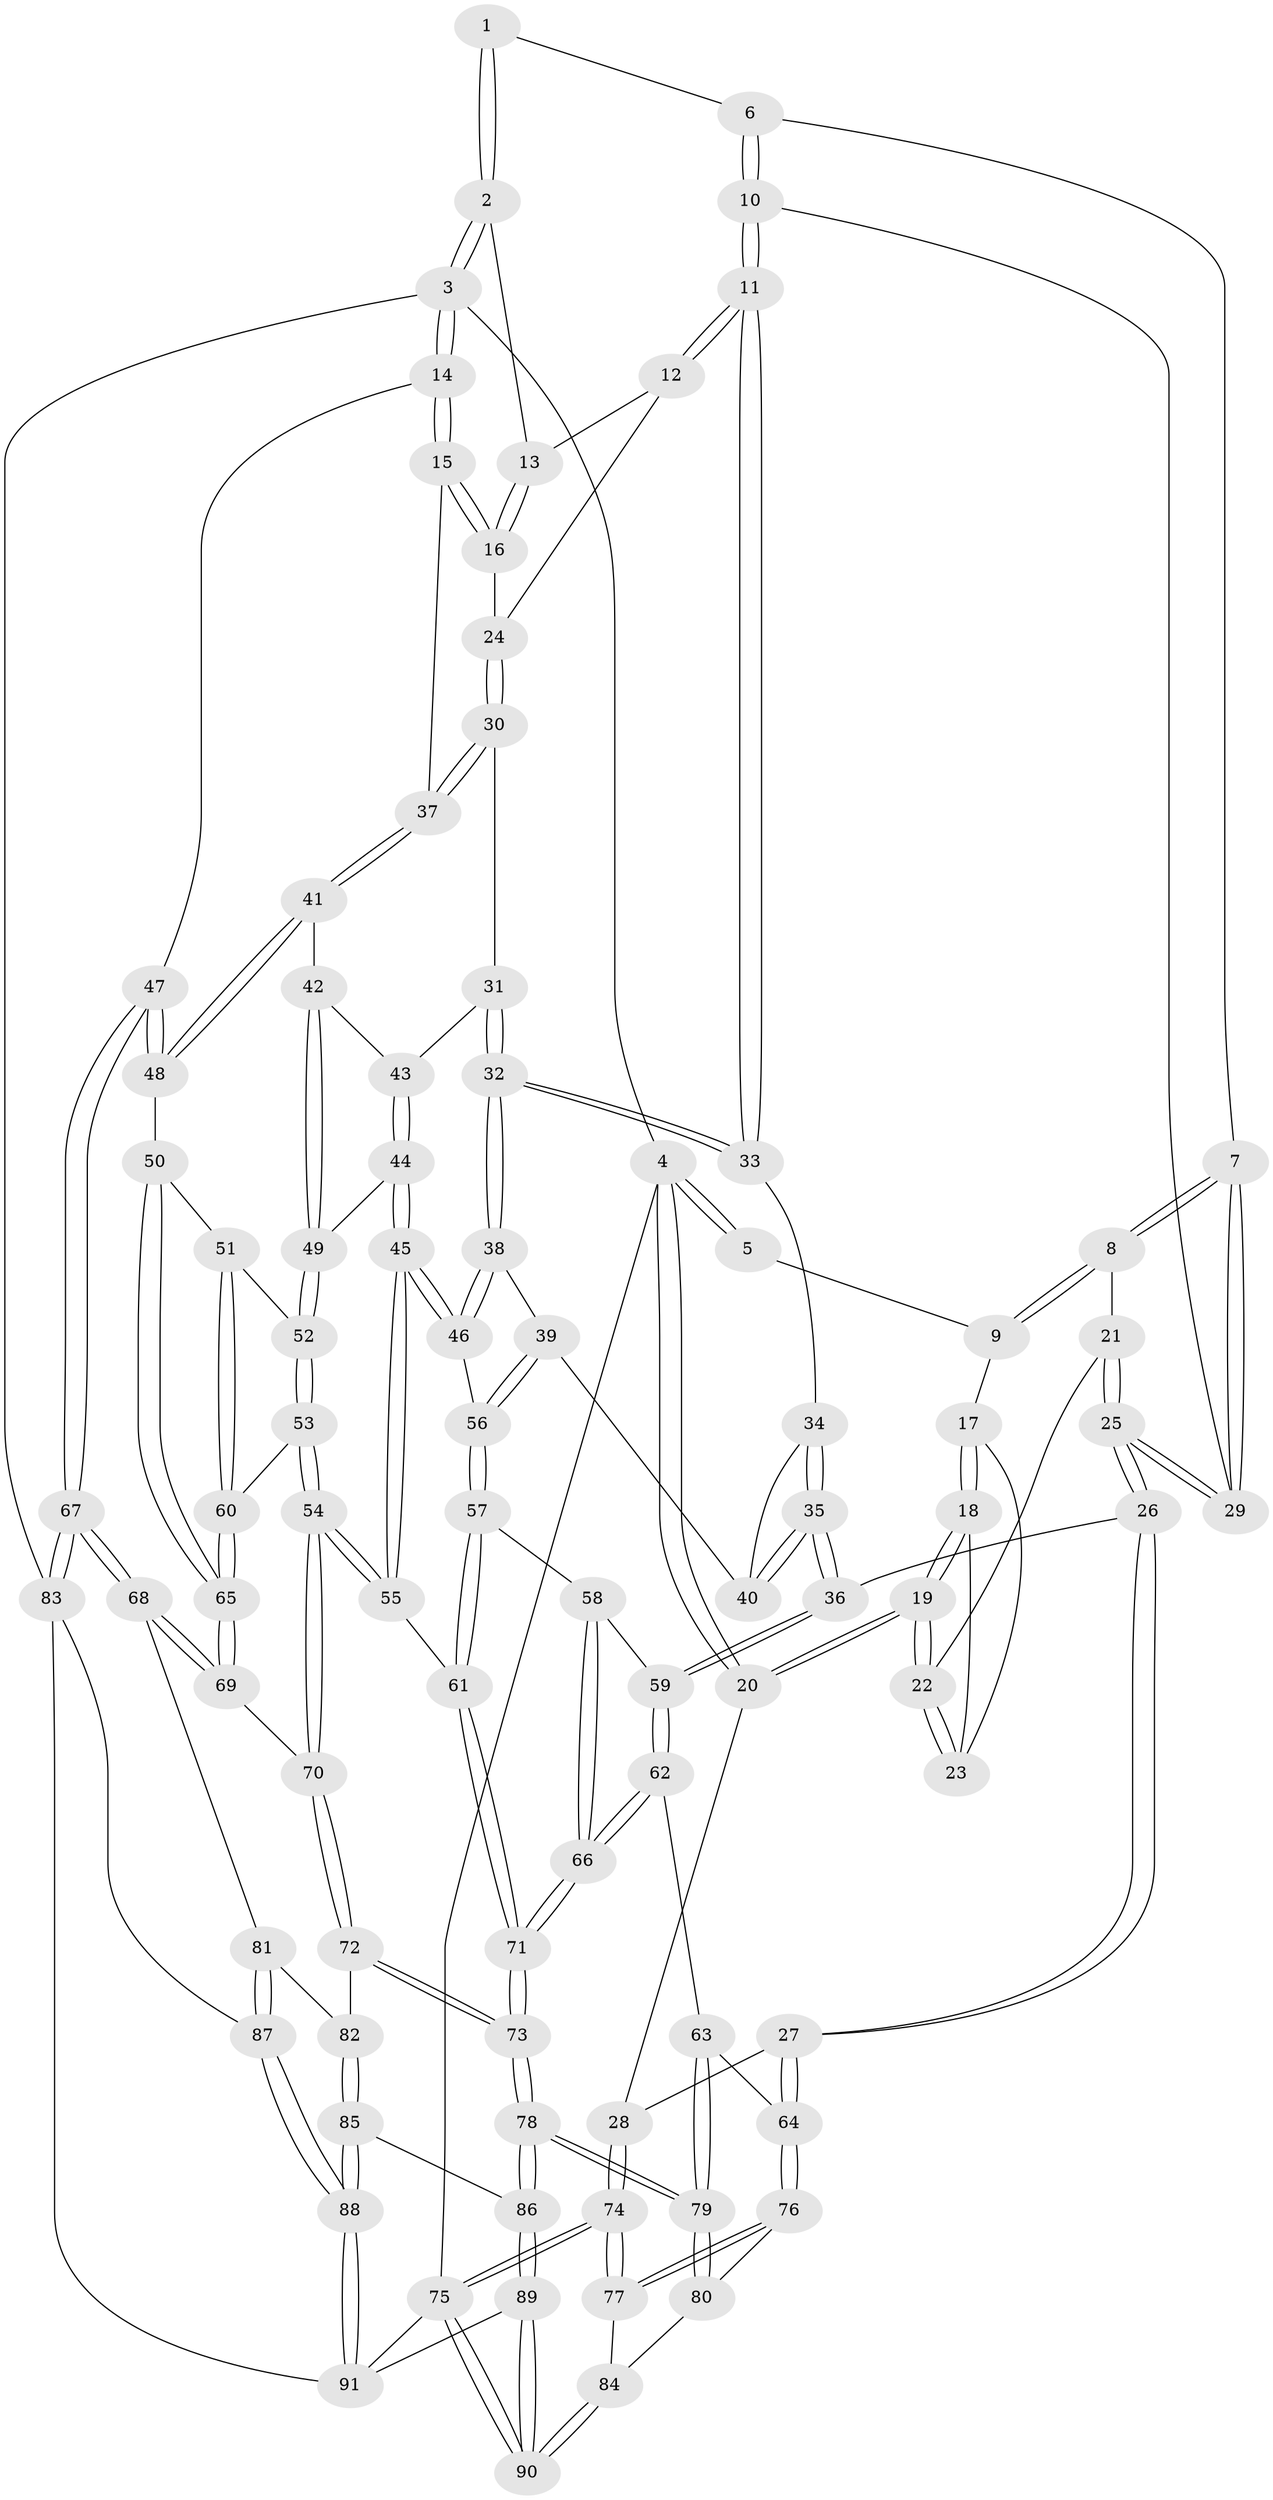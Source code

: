 // coarse degree distribution, {4: 0.3783783783783784, 5: 0.10810810810810811, 3: 0.3783783783783784, 2: 0.13513513513513514}
// Generated by graph-tools (version 1.1) at 2025/54/03/04/25 22:54:26]
// undirected, 91 vertices, 224 edges
graph export_dot {
  node [color=gray90,style=filled];
  1 [pos="+0.4758565599183722+0"];
  2 [pos="+0.8646624526352705+0"];
  3 [pos="+1+0"];
  4 [pos="+0+0"];
  5 [pos="+0.1725095822496035+0"];
  6 [pos="+0.48167945815763974+0"];
  7 [pos="+0.30593009254656484+0.12736235694931616"];
  8 [pos="+0.25374512101178115+0.03699710040820047"];
  9 [pos="+0.18514164161334817+0"];
  10 [pos="+0.5201294163790205+0.13367115960771295"];
  11 [pos="+0.5622681400894309+0.16902607567431185"];
  12 [pos="+0.8329679007682002+0"];
  13 [pos="+0.8534359054890683+0"];
  14 [pos="+1+0.22234500559449563"];
  15 [pos="+1+0.21463853087791737"];
  16 [pos="+1+0.18912230763778665"];
  17 [pos="+0.15408977265104823+0"];
  18 [pos="+0+0.12076734977378896"];
  19 [pos="+0+0.1775635690306451"];
  20 [pos="+0+0.21531770854305815"];
  21 [pos="+0.1438217337062469+0.15295377038017183"];
  22 [pos="+0.1432947183899068+0.15246621238335029"];
  23 [pos="+0.12167342151576477+0.08382877569293196"];
  24 [pos="+0.8457974057899919+0.14041719185853732"];
  25 [pos="+0.23825184442604647+0.29214044236807163"];
  26 [pos="+0.2264272405510903+0.33906643900720107"];
  27 [pos="+0+0.3975065611415337"];
  28 [pos="+0+0.39747175965848863"];
  29 [pos="+0.32460840317503736+0.1712508928528047"];
  30 [pos="+0.7778082450462783+0.21413218354214061"];
  31 [pos="+0.7426384105805206+0.23142161267144756"];
  32 [pos="+0.6525782819530653+0.23468064959518814"];
  33 [pos="+0.5716685484810534+0.18357247704863855"];
  34 [pos="+0.5689384393306629+0.18744851794574188"];
  35 [pos="+0.2839483536838695+0.38332706835346275"];
  36 [pos="+0.26708943054486284+0.3830670179668402"];
  37 [pos="+0.9142511925026638+0.33238384176799174"];
  38 [pos="+0.6329931260339919+0.3772141310863988"];
  39 [pos="+0.4522842972539695+0.4064125829903176"];
  40 [pos="+0.44590002346869784+0.4006005430921104"];
  41 [pos="+0.9063534842734299+0.3999169974133255"];
  42 [pos="+0.837581961138683+0.3972102548149083"];
  43 [pos="+0.7454335106450178+0.23975575933217325"];
  44 [pos="+0.76151626026415+0.43021917574970997"];
  45 [pos="+0.6595455448936797+0.48315825737706725"];
  46 [pos="+0.6510724488731346+0.4605239433941797"];
  47 [pos="+1+0.5487181318894967"];
  48 [pos="+0.9618571887568483+0.4822864209986187"];
  49 [pos="+0.7929913500172752+0.43275947912881946"];
  50 [pos="+0.9262808298094996+0.49922913381556444"];
  51 [pos="+0.8816580716368686+0.5024221758536308"];
  52 [pos="+0.8183869310152362+0.4809056232175064"];
  53 [pos="+0.7485574446662512+0.5576689884388372"];
  54 [pos="+0.6947852142034334+0.5751080852705567"];
  55 [pos="+0.6530663600704875+0.5340504615963755"];
  56 [pos="+0.46001050183796816+0.4206262525715999"];
  57 [pos="+0.5063261953325072+0.5579351210872218"];
  58 [pos="+0.3555286954807953+0.5235319958524969"];
  59 [pos="+0.274361161411321+0.4581423111896148"];
  60 [pos="+0.8107421954189887+0.5597790305973205"];
  61 [pos="+0.5189550416922457+0.573695568124292"];
  62 [pos="+0.2363319238539817+0.5795447927171113"];
  63 [pos="+0.19399742062158987+0.6205199581207422"];
  64 [pos="+0.17453863153193133+0.6277016644832859"];
  65 [pos="+0.8647321993339464+0.606545450214492"];
  66 [pos="+0.39531966096295407+0.6782520049408988"];
  67 [pos="+1+0.6644653866209479"];
  68 [pos="+0.8835825080636408+0.7090677608711289"];
  69 [pos="+0.8692104441313451+0.6962474440031867"];
  70 [pos="+0.7172135968413487+0.6527341171009152"];
  71 [pos="+0.44952488123161266+0.7363361914976323"];
  72 [pos="+0.6508108683392899+0.7774800567066127"];
  73 [pos="+0.4504921139708396+0.7628315476042041"];
  74 [pos="+0+0.7279133518906791"];
  75 [pos="+0+1"];
  76 [pos="+0.1442965259063822+0.674384172731336"];
  77 [pos="+0+0.7328909263258756"];
  78 [pos="+0.40391477313095364+0.8279632644371838"];
  79 [pos="+0.3385699040836425+0.8079970807817357"];
  80 [pos="+0.16481051441309827+0.8098289623719198"];
  81 [pos="+0.8380898434944267+0.8310713309092015"];
  82 [pos="+0.6777734149107236+0.814146338514577"];
  83 [pos="+1+0.8117606753296781"];
  84 [pos="+0.1315616537150656+0.8401720258634333"];
  85 [pos="+0.6705658880618771+0.9344510116619177"];
  86 [pos="+0.40614922746535054+0.9529024916357466"];
  87 [pos="+0.8811050609827311+0.9242752864219077"];
  88 [pos="+0.7902381420089689+1"];
  89 [pos="+0.3436011067739748+1"];
  90 [pos="+0.12386022469904129+1"];
  91 [pos="+0.789776030604438+1"];
  1 -- 2;
  1 -- 2;
  1 -- 6;
  2 -- 3;
  2 -- 3;
  2 -- 13;
  3 -- 4;
  3 -- 14;
  3 -- 14;
  3 -- 83;
  4 -- 5;
  4 -- 5;
  4 -- 20;
  4 -- 20;
  4 -- 75;
  5 -- 9;
  6 -- 7;
  6 -- 10;
  6 -- 10;
  7 -- 8;
  7 -- 8;
  7 -- 29;
  7 -- 29;
  8 -- 9;
  8 -- 9;
  8 -- 21;
  9 -- 17;
  10 -- 11;
  10 -- 11;
  10 -- 29;
  11 -- 12;
  11 -- 12;
  11 -- 33;
  11 -- 33;
  12 -- 13;
  12 -- 24;
  13 -- 16;
  13 -- 16;
  14 -- 15;
  14 -- 15;
  14 -- 47;
  15 -- 16;
  15 -- 16;
  15 -- 37;
  16 -- 24;
  17 -- 18;
  17 -- 18;
  17 -- 23;
  18 -- 19;
  18 -- 19;
  18 -- 23;
  19 -- 20;
  19 -- 20;
  19 -- 22;
  19 -- 22;
  20 -- 28;
  21 -- 22;
  21 -- 25;
  21 -- 25;
  22 -- 23;
  22 -- 23;
  24 -- 30;
  24 -- 30;
  25 -- 26;
  25 -- 26;
  25 -- 29;
  25 -- 29;
  26 -- 27;
  26 -- 27;
  26 -- 36;
  27 -- 28;
  27 -- 64;
  27 -- 64;
  28 -- 74;
  28 -- 74;
  30 -- 31;
  30 -- 37;
  30 -- 37;
  31 -- 32;
  31 -- 32;
  31 -- 43;
  32 -- 33;
  32 -- 33;
  32 -- 38;
  32 -- 38;
  33 -- 34;
  34 -- 35;
  34 -- 35;
  34 -- 40;
  35 -- 36;
  35 -- 36;
  35 -- 40;
  35 -- 40;
  36 -- 59;
  36 -- 59;
  37 -- 41;
  37 -- 41;
  38 -- 39;
  38 -- 46;
  38 -- 46;
  39 -- 40;
  39 -- 56;
  39 -- 56;
  41 -- 42;
  41 -- 48;
  41 -- 48;
  42 -- 43;
  42 -- 49;
  42 -- 49;
  43 -- 44;
  43 -- 44;
  44 -- 45;
  44 -- 45;
  44 -- 49;
  45 -- 46;
  45 -- 46;
  45 -- 55;
  45 -- 55;
  46 -- 56;
  47 -- 48;
  47 -- 48;
  47 -- 67;
  47 -- 67;
  48 -- 50;
  49 -- 52;
  49 -- 52;
  50 -- 51;
  50 -- 65;
  50 -- 65;
  51 -- 52;
  51 -- 60;
  51 -- 60;
  52 -- 53;
  52 -- 53;
  53 -- 54;
  53 -- 54;
  53 -- 60;
  54 -- 55;
  54 -- 55;
  54 -- 70;
  54 -- 70;
  55 -- 61;
  56 -- 57;
  56 -- 57;
  57 -- 58;
  57 -- 61;
  57 -- 61;
  58 -- 59;
  58 -- 66;
  58 -- 66;
  59 -- 62;
  59 -- 62;
  60 -- 65;
  60 -- 65;
  61 -- 71;
  61 -- 71;
  62 -- 63;
  62 -- 66;
  62 -- 66;
  63 -- 64;
  63 -- 79;
  63 -- 79;
  64 -- 76;
  64 -- 76;
  65 -- 69;
  65 -- 69;
  66 -- 71;
  66 -- 71;
  67 -- 68;
  67 -- 68;
  67 -- 83;
  67 -- 83;
  68 -- 69;
  68 -- 69;
  68 -- 81;
  69 -- 70;
  70 -- 72;
  70 -- 72;
  71 -- 73;
  71 -- 73;
  72 -- 73;
  72 -- 73;
  72 -- 82;
  73 -- 78;
  73 -- 78;
  74 -- 75;
  74 -- 75;
  74 -- 77;
  74 -- 77;
  75 -- 90;
  75 -- 90;
  75 -- 91;
  76 -- 77;
  76 -- 77;
  76 -- 80;
  77 -- 84;
  78 -- 79;
  78 -- 79;
  78 -- 86;
  78 -- 86;
  79 -- 80;
  79 -- 80;
  80 -- 84;
  81 -- 82;
  81 -- 87;
  81 -- 87;
  82 -- 85;
  82 -- 85;
  83 -- 87;
  83 -- 91;
  84 -- 90;
  84 -- 90;
  85 -- 86;
  85 -- 88;
  85 -- 88;
  86 -- 89;
  86 -- 89;
  87 -- 88;
  87 -- 88;
  88 -- 91;
  88 -- 91;
  89 -- 90;
  89 -- 90;
  89 -- 91;
}
